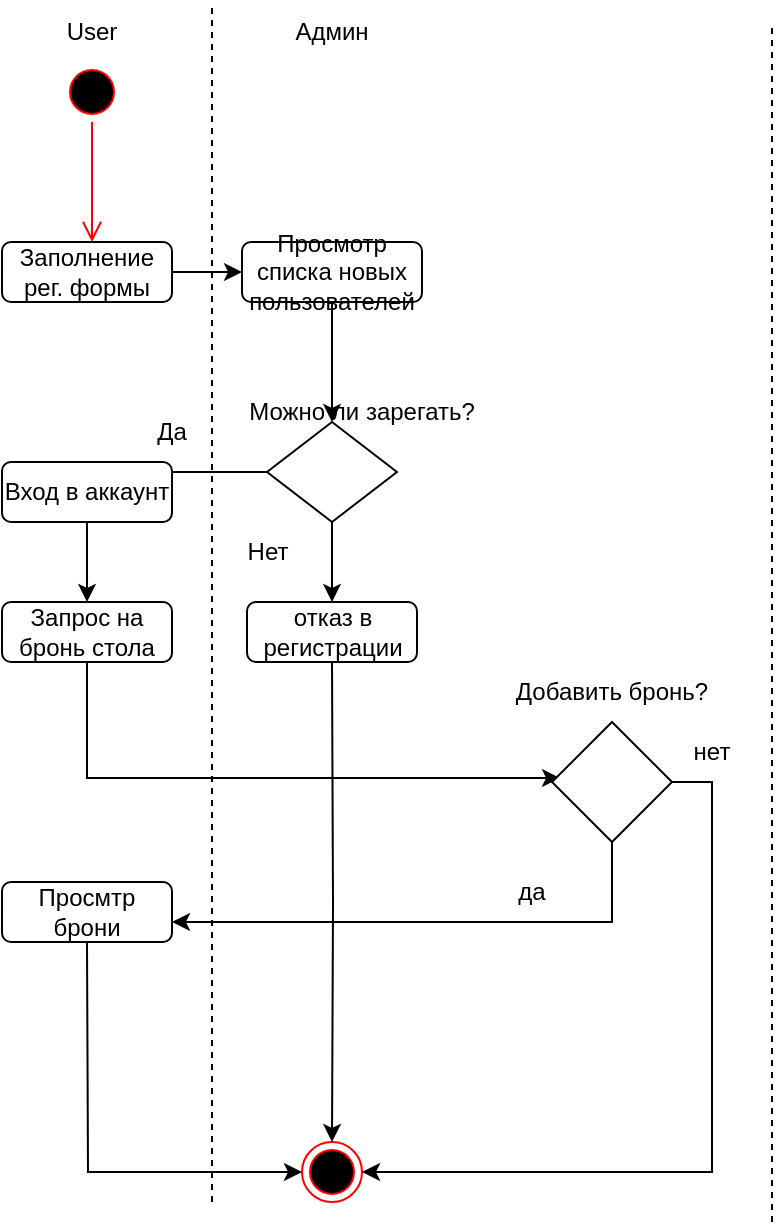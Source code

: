 <mxfile version="21.2.3" type="device" pages="2">
  <diagram name="Страница 1" id="AdXKdmV-SsOITaSFNNia">
    <mxGraphModel dx="1290" dy="549" grid="1" gridSize="10" guides="1" tooltips="1" connect="1" arrows="1" fold="1" page="1" pageScale="1" pageWidth="827" pageHeight="1169" math="0" shadow="0">
      <root>
        <mxCell id="0" />
        <mxCell id="1" parent="0" />
        <mxCell id="4XfwQuI9NKkFd9gV6jWc-1" value="User" style="text;html=1;strokeColor=none;fillColor=none;align=center;verticalAlign=middle;whiteSpace=wrap;rounded=0;" parent="1" vertex="1">
          <mxGeometry x="150" y="40" width="60" height="30" as="geometry" />
        </mxCell>
        <mxCell id="4XfwQuI9NKkFd9gV6jWc-2" value="Админ" style="text;html=1;strokeColor=none;fillColor=none;align=center;verticalAlign=middle;whiteSpace=wrap;rounded=0;" parent="1" vertex="1">
          <mxGeometry x="270" y="40" width="60" height="30" as="geometry" />
        </mxCell>
        <mxCell id="4XfwQuI9NKkFd9gV6jWc-5" value="" style="endArrow=none;dashed=1;html=1;rounded=0;" parent="1" edge="1">
          <mxGeometry width="50" height="50" relative="1" as="geometry">
            <mxPoint x="240" y="640" as="sourcePoint" />
            <mxPoint x="240" y="40" as="targetPoint" />
          </mxGeometry>
        </mxCell>
        <mxCell id="4XfwQuI9NKkFd9gV6jWc-6" value="" style="endArrow=none;dashed=1;html=1;rounded=0;" parent="1" edge="1">
          <mxGeometry width="50" height="50" relative="1" as="geometry">
            <mxPoint x="520" y="650" as="sourcePoint" />
            <mxPoint x="520" y="50" as="targetPoint" />
          </mxGeometry>
        </mxCell>
        <mxCell id="4XfwQuI9NKkFd9gV6jWc-7" value="" style="ellipse;html=1;shape=startState;fillColor=#000000;strokeColor=#ff0000;" parent="1" vertex="1">
          <mxGeometry x="165" y="70" width="30" height="30" as="geometry" />
        </mxCell>
        <mxCell id="4XfwQuI9NKkFd9gV6jWc-8" value="" style="edgeStyle=orthogonalEdgeStyle;html=1;verticalAlign=bottom;endArrow=open;endSize=8;strokeColor=#ff0000;rounded=0;" parent="1" source="4XfwQuI9NKkFd9gV6jWc-7" edge="1">
          <mxGeometry relative="1" as="geometry">
            <mxPoint x="180" y="160" as="targetPoint" />
          </mxGeometry>
        </mxCell>
        <mxCell id="4XfwQuI9NKkFd9gV6jWc-9" value="Заполнение рег. формы" style="rounded=1;whiteSpace=wrap;html=1;" parent="1" vertex="1">
          <mxGeometry x="135" y="160" width="85" height="30" as="geometry" />
        </mxCell>
        <mxCell id="4XfwQuI9NKkFd9gV6jWc-15" value="" style="edgeStyle=orthogonalEdgeStyle;rounded=0;orthogonalLoop=1;jettySize=auto;html=1;" parent="1" source="4XfwQuI9NKkFd9gV6jWc-11" target="4XfwQuI9NKkFd9gV6jWc-14" edge="1">
          <mxGeometry relative="1" as="geometry" />
        </mxCell>
        <mxCell id="4XfwQuI9NKkFd9gV6jWc-11" value="Просмотр списка новых пользователей" style="rounded=1;whiteSpace=wrap;html=1;" parent="1" vertex="1">
          <mxGeometry x="255" y="160" width="90" height="30" as="geometry" />
        </mxCell>
        <mxCell id="4XfwQuI9NKkFd9gV6jWc-13" value="" style="endArrow=classic;html=1;rounded=0;exitX=1;exitY=0.5;exitDx=0;exitDy=0;entryX=0;entryY=0.5;entryDx=0;entryDy=0;" parent="1" source="4XfwQuI9NKkFd9gV6jWc-9" target="4XfwQuI9NKkFd9gV6jWc-11" edge="1">
          <mxGeometry width="50" height="50" relative="1" as="geometry">
            <mxPoint x="390" y="340" as="sourcePoint" />
            <mxPoint x="440" y="290" as="targetPoint" />
          </mxGeometry>
        </mxCell>
        <mxCell id="4XfwQuI9NKkFd9gV6jWc-19" value="" style="edgeStyle=orthogonalEdgeStyle;rounded=0;orthogonalLoop=1;jettySize=auto;html=1;" parent="1" source="4XfwQuI9NKkFd9gV6jWc-14" target="4XfwQuI9NKkFd9gV6jWc-18" edge="1">
          <mxGeometry relative="1" as="geometry" />
        </mxCell>
        <mxCell id="4XfwQuI9NKkFd9gV6jWc-21" value="" style="edgeStyle=orthogonalEdgeStyle;rounded=0;orthogonalLoop=1;jettySize=auto;html=1;" parent="1" source="4XfwQuI9NKkFd9gV6jWc-14" target="4XfwQuI9NKkFd9gV6jWc-20" edge="1">
          <mxGeometry relative="1" as="geometry" />
        </mxCell>
        <mxCell id="4XfwQuI9NKkFd9gV6jWc-14" value="" style="rhombus;whiteSpace=wrap;html=1;" parent="1" vertex="1">
          <mxGeometry x="267.5" y="250" width="65" height="50" as="geometry" />
        </mxCell>
        <mxCell id="4XfwQuI9NKkFd9gV6jWc-16" value="Добавить бронь?" style="text;html=1;strokeColor=none;fillColor=none;align=center;verticalAlign=middle;whiteSpace=wrap;rounded=0;" parent="1" vertex="1">
          <mxGeometry x="375" y="370" width="130" height="30" as="geometry" />
        </mxCell>
        <mxCell id="4XfwQuI9NKkFd9gV6jWc-32" value="" style="edgeStyle=orthogonalEdgeStyle;rounded=0;orthogonalLoop=1;jettySize=auto;html=1;" parent="1" source="4XfwQuI9NKkFd9gV6jWc-18" edge="1">
          <mxGeometry relative="1" as="geometry">
            <mxPoint x="414" y="428" as="targetPoint" />
            <Array as="points">
              <mxPoint x="178" y="428" />
            </Array>
          </mxGeometry>
        </mxCell>
        <mxCell id="4XfwQuI9NKkFd9gV6jWc-18" value="Запрос на бронь стола" style="rounded=1;whiteSpace=wrap;html=1;" parent="1" vertex="1">
          <mxGeometry x="135" y="340" width="85" height="30" as="geometry" />
        </mxCell>
        <mxCell id="4XfwQuI9NKkFd9gV6jWc-20" value="отказ в регистрации" style="rounded=1;whiteSpace=wrap;html=1;" parent="1" vertex="1">
          <mxGeometry x="257.5" y="340" width="85" height="30" as="geometry" />
        </mxCell>
        <mxCell id="4XfwQuI9NKkFd9gV6jWc-22" value="" style="ellipse;html=1;shape=endState;fillColor=#000000;strokeColor=#ff0000;" parent="1" vertex="1">
          <mxGeometry x="285" y="610" width="30" height="30" as="geometry" />
        </mxCell>
        <mxCell id="4XfwQuI9NKkFd9gV6jWc-23" value="" style="edgeStyle=orthogonalEdgeStyle;rounded=0;orthogonalLoop=1;jettySize=auto;html=1;entryX=0.5;entryY=0;entryDx=0;entryDy=0;" parent="1" target="4XfwQuI9NKkFd9gV6jWc-22" edge="1">
          <mxGeometry relative="1" as="geometry">
            <mxPoint x="300" y="370" as="sourcePoint" />
            <mxPoint x="220.0" y="285" as="targetPoint" />
          </mxGeometry>
        </mxCell>
        <mxCell id="4XfwQuI9NKkFd9gV6jWc-26" value="Да" style="text;html=1;strokeColor=none;fillColor=none;align=center;verticalAlign=middle;whiteSpace=wrap;rounded=0;" parent="1" vertex="1">
          <mxGeometry x="210" y="250" width="20" height="10" as="geometry" />
        </mxCell>
        <mxCell id="4XfwQuI9NKkFd9gV6jWc-29" value="Нет" style="text;html=1;strokeColor=none;fillColor=none;align=center;verticalAlign=middle;whiteSpace=wrap;rounded=0;" parent="1" vertex="1">
          <mxGeometry x="257.5" y="310" width="20" height="10" as="geometry" />
        </mxCell>
        <mxCell id="4XfwQuI9NKkFd9gV6jWc-30" value="Вход в аккаунт" style="rounded=1;whiteSpace=wrap;html=1;" parent="1" vertex="1">
          <mxGeometry x="135" y="270" width="85" height="30" as="geometry" />
        </mxCell>
        <mxCell id="4XfwQuI9NKkFd9gV6jWc-33" value="" style="rhombus;whiteSpace=wrap;html=1;" parent="1" vertex="1">
          <mxGeometry x="410" y="400" width="60" height="60" as="geometry" />
        </mxCell>
        <mxCell id="4XfwQuI9NKkFd9gV6jWc-34" value="Можно ли зарегать?" style="text;html=1;strokeColor=none;fillColor=none;align=center;verticalAlign=middle;whiteSpace=wrap;rounded=0;" parent="1" vertex="1">
          <mxGeometry x="250" y="230" width="130" height="30" as="geometry" />
        </mxCell>
        <mxCell id="4XfwQuI9NKkFd9gV6jWc-35" value="" style="endArrow=classic;html=1;rounded=0;exitX=0.5;exitY=1;exitDx=0;exitDy=0;" parent="1" source="4XfwQuI9NKkFd9gV6jWc-33" edge="1">
          <mxGeometry width="50" height="50" relative="1" as="geometry">
            <mxPoint x="380" y="440" as="sourcePoint" />
            <mxPoint x="220" y="500" as="targetPoint" />
            <Array as="points">
              <mxPoint x="440" y="500" />
            </Array>
          </mxGeometry>
        </mxCell>
        <mxCell id="4XfwQuI9NKkFd9gV6jWc-36" value="Просмтр брони" style="rounded=1;whiteSpace=wrap;html=1;" parent="1" vertex="1">
          <mxGeometry x="135" y="480" width="85" height="30" as="geometry" />
        </mxCell>
        <mxCell id="4XfwQuI9NKkFd9gV6jWc-37" value="" style="endArrow=classic;html=1;rounded=0;exitX=0.5;exitY=1;exitDx=0;exitDy=0;entryX=0;entryY=0.5;entryDx=0;entryDy=0;" parent="1" source="4XfwQuI9NKkFd9gV6jWc-36" target="4XfwQuI9NKkFd9gV6jWc-22" edge="1">
          <mxGeometry width="50" height="50" relative="1" as="geometry">
            <mxPoint x="380" y="440" as="sourcePoint" />
            <mxPoint x="430" y="390" as="targetPoint" />
            <Array as="points">
              <mxPoint x="178" y="625" />
            </Array>
          </mxGeometry>
        </mxCell>
        <mxCell id="4XfwQuI9NKkFd9gV6jWc-38" value="" style="endArrow=classic;html=1;rounded=0;exitX=1;exitY=0.5;exitDx=0;exitDy=0;entryX=1;entryY=0.5;entryDx=0;entryDy=0;" parent="1" source="4XfwQuI9NKkFd9gV6jWc-33" target="4XfwQuI9NKkFd9gV6jWc-22" edge="1">
          <mxGeometry width="50" height="50" relative="1" as="geometry">
            <mxPoint x="390" y="540" as="sourcePoint" />
            <mxPoint x="440" y="490" as="targetPoint" />
            <Array as="points">
              <mxPoint x="490" y="430" />
              <mxPoint x="490" y="625" />
            </Array>
          </mxGeometry>
        </mxCell>
        <mxCell id="4XfwQuI9NKkFd9gV6jWc-39" value="да" style="text;html=1;strokeColor=none;fillColor=none;align=center;verticalAlign=middle;whiteSpace=wrap;rounded=0;" parent="1" vertex="1">
          <mxGeometry x="370" y="470" width="60" height="30" as="geometry" />
        </mxCell>
        <mxCell id="4XfwQuI9NKkFd9gV6jWc-40" value="нет" style="text;html=1;strokeColor=none;fillColor=none;align=center;verticalAlign=middle;whiteSpace=wrap;rounded=0;" parent="1" vertex="1">
          <mxGeometry x="460" y="400" width="60" height="30" as="geometry" />
        </mxCell>
      </root>
    </mxGraphModel>
  </diagram>
  <diagram id="cFqZxj94cXxk-y-nNJ-O" name="Страница 2">
    <mxGraphModel dx="1290" dy="549" grid="1" gridSize="10" guides="1" tooltips="1" connect="1" arrows="1" fold="1" page="1" pageScale="1" pageWidth="827" pageHeight="1169" math="0" shadow="0">
      <root>
        <mxCell id="0" />
        <mxCell id="1" parent="0" />
      </root>
    </mxGraphModel>
  </diagram>
</mxfile>
